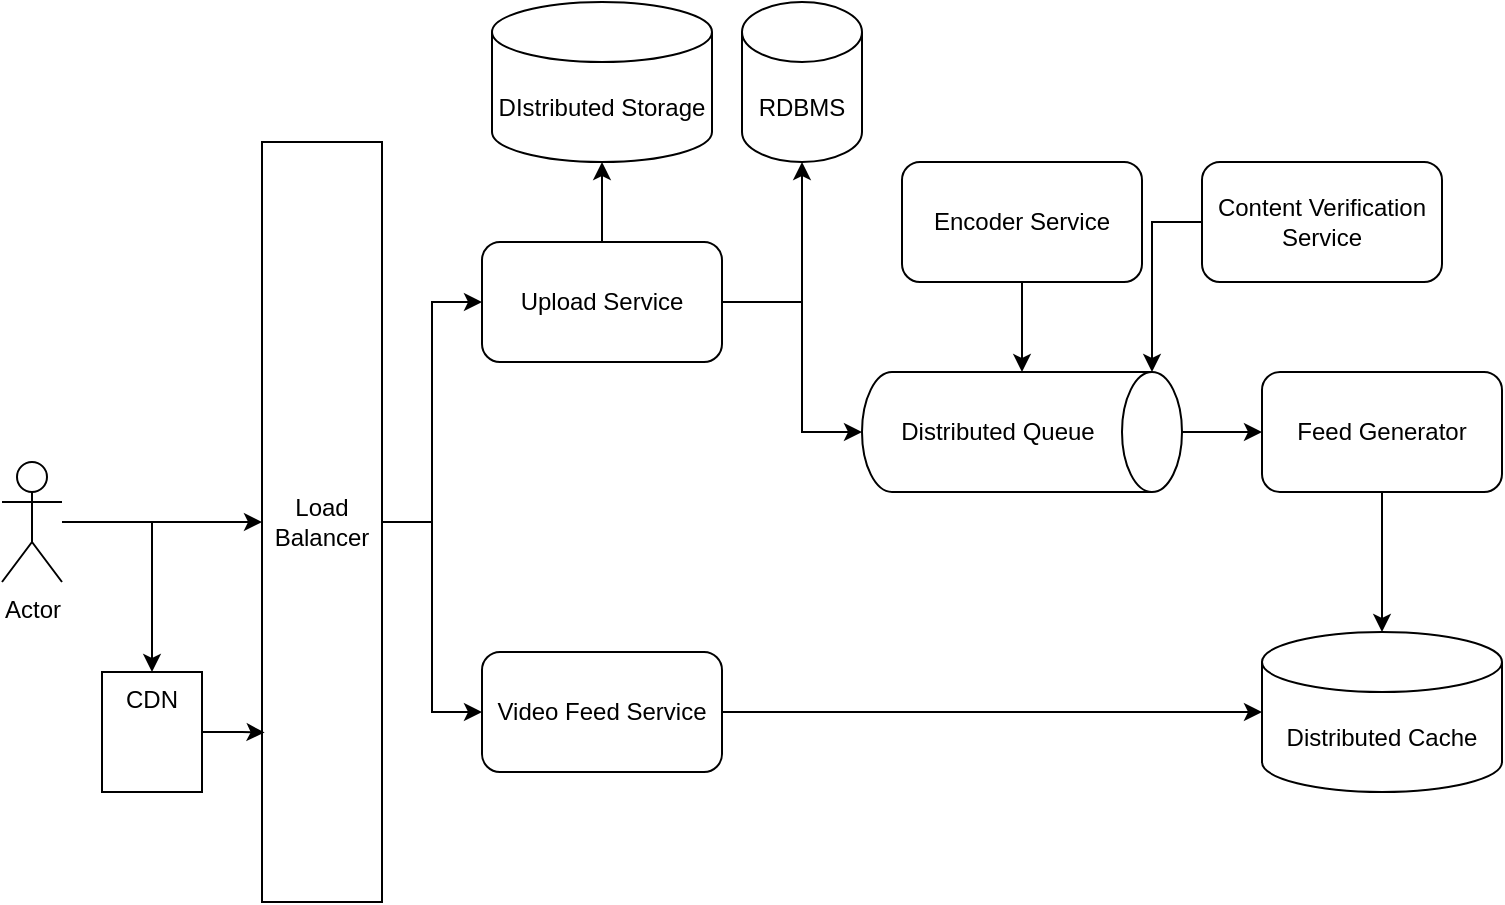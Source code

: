 <mxfile version="15.4.0" type="device" pages="2"><diagram id="C5RBs43oDa-KdzZeNtuy" name="Page-1"><mxGraphModel dx="1008" dy="482" grid="1" gridSize="10" guides="1" tooltips="1" connect="1" arrows="1" fold="1" page="1" pageScale="1" pageWidth="827" pageHeight="1169" math="0" shadow="0"><root><mxCell id="WIyWlLk6GJQsqaUBKTNV-0"/><mxCell id="WIyWlLk6GJQsqaUBKTNV-1" parent="WIyWlLk6GJQsqaUBKTNV-0"/><mxCell id="8y1-zMHEcenUUAzgXZFW-40" value="" style="edgeStyle=orthogonalEdgeStyle;rounded=0;orthogonalLoop=1;jettySize=auto;html=1;" edge="1" parent="WIyWlLk6GJQsqaUBKTNV-1" source="8y1-zMHEcenUUAzgXZFW-10" target="8y1-zMHEcenUUAzgXZFW-13"><mxGeometry relative="1" as="geometry"/></mxCell><mxCell id="8y1-zMHEcenUUAzgXZFW-42" value="" style="edgeStyle=orthogonalEdgeStyle;rounded=0;orthogonalLoop=1;jettySize=auto;html=1;" edge="1" parent="WIyWlLk6GJQsqaUBKTNV-1" source="8y1-zMHEcenUUAzgXZFW-10" target="8y1-zMHEcenUUAzgXZFW-41"><mxGeometry relative="1" as="geometry"/></mxCell><mxCell id="8y1-zMHEcenUUAzgXZFW-10" value="Actor" style="shape=umlActor;verticalLabelPosition=bottom;verticalAlign=top;html=1;outlineConnect=0;" vertex="1" parent="WIyWlLk6GJQsqaUBKTNV-1"><mxGeometry x="30" y="285" width="30" height="60" as="geometry"/></mxCell><mxCell id="8y1-zMHEcenUUAzgXZFW-15" style="edgeStyle=orthogonalEdgeStyle;rounded=0;orthogonalLoop=1;jettySize=auto;html=1;entryX=0;entryY=0.5;entryDx=0;entryDy=0;" edge="1" parent="WIyWlLk6GJQsqaUBKTNV-1" source="8y1-zMHEcenUUAzgXZFW-13" target="8y1-zMHEcenUUAzgXZFW-14"><mxGeometry relative="1" as="geometry"/></mxCell><mxCell id="8y1-zMHEcenUUAzgXZFW-24" style="edgeStyle=orthogonalEdgeStyle;rounded=0;orthogonalLoop=1;jettySize=auto;html=1;" edge="1" parent="WIyWlLk6GJQsqaUBKTNV-1" source="8y1-zMHEcenUUAzgXZFW-13" target="8y1-zMHEcenUUAzgXZFW-23"><mxGeometry relative="1" as="geometry"/></mxCell><mxCell id="8y1-zMHEcenUUAzgXZFW-13" value="Load Balancer" style="rounded=0;whiteSpace=wrap;html=1;direction=south;" vertex="1" parent="WIyWlLk6GJQsqaUBKTNV-1"><mxGeometry x="160" y="125" width="60" height="380" as="geometry"/></mxCell><mxCell id="8y1-zMHEcenUUAzgXZFW-17" value="" style="edgeStyle=orthogonalEdgeStyle;rounded=0;orthogonalLoop=1;jettySize=auto;html=1;" edge="1" parent="WIyWlLk6GJQsqaUBKTNV-1" source="8y1-zMHEcenUUAzgXZFW-14" target="8y1-zMHEcenUUAzgXZFW-16"><mxGeometry relative="1" as="geometry"><Array as="points"><mxPoint x="430" y="205"/></Array></mxGeometry></mxCell><mxCell id="8y1-zMHEcenUUAzgXZFW-20" value="" style="edgeStyle=orthogonalEdgeStyle;rounded=0;orthogonalLoop=1;jettySize=auto;html=1;" edge="1" parent="WIyWlLk6GJQsqaUBKTNV-1" source="8y1-zMHEcenUUAzgXZFW-14" target="8y1-zMHEcenUUAzgXZFW-18"><mxGeometry relative="1" as="geometry"/></mxCell><mxCell id="8y1-zMHEcenUUAzgXZFW-22" style="edgeStyle=orthogonalEdgeStyle;rounded=0;orthogonalLoop=1;jettySize=auto;html=1;entryX=0.5;entryY=1;entryDx=0;entryDy=0;entryPerimeter=0;" edge="1" parent="WIyWlLk6GJQsqaUBKTNV-1" source="8y1-zMHEcenUUAzgXZFW-14" target="8y1-zMHEcenUUAzgXZFW-21"><mxGeometry relative="1" as="geometry"><Array as="points"><mxPoint x="430" y="205"/><mxPoint x="430" y="270"/></Array></mxGeometry></mxCell><mxCell id="8y1-zMHEcenUUAzgXZFW-14" value="Upload Service" style="rounded=1;whiteSpace=wrap;html=1;" vertex="1" parent="WIyWlLk6GJQsqaUBKTNV-1"><mxGeometry x="270" y="175" width="120" height="60" as="geometry"/></mxCell><mxCell id="8y1-zMHEcenUUAzgXZFW-16" value="RDBMS" style="shape=cylinder3;whiteSpace=wrap;html=1;boundedLbl=1;backgroundOutline=1;size=15;" vertex="1" parent="WIyWlLk6GJQsqaUBKTNV-1"><mxGeometry x="400" y="55" width="60" height="80" as="geometry"/></mxCell><mxCell id="8y1-zMHEcenUUAzgXZFW-18" value="DIstributed Storage" style="shape=cylinder3;whiteSpace=wrap;html=1;boundedLbl=1;backgroundOutline=1;size=15;" vertex="1" parent="WIyWlLk6GJQsqaUBKTNV-1"><mxGeometry x="275" y="55" width="110" height="80" as="geometry"/></mxCell><mxCell id="8y1-zMHEcenUUAzgXZFW-27" value="" style="edgeStyle=orthogonalEdgeStyle;rounded=0;orthogonalLoop=1;jettySize=auto;html=1;" edge="1" parent="WIyWlLk6GJQsqaUBKTNV-1" source="8y1-zMHEcenUUAzgXZFW-21" target="8y1-zMHEcenUUAzgXZFW-26"><mxGeometry relative="1" as="geometry"/></mxCell><mxCell id="8y1-zMHEcenUUAzgXZFW-21" value="Distributed Queue" style="shape=cylinder3;whiteSpace=wrap;html=1;boundedLbl=1;backgroundOutline=1;size=15;direction=south;" vertex="1" parent="WIyWlLk6GJQsqaUBKTNV-1"><mxGeometry x="460" y="240" width="160" height="60" as="geometry"/></mxCell><mxCell id="8y1-zMHEcenUUAzgXZFW-30" style="edgeStyle=orthogonalEdgeStyle;rounded=0;orthogonalLoop=1;jettySize=auto;html=1;" edge="1" parent="WIyWlLk6GJQsqaUBKTNV-1" source="8y1-zMHEcenUUAzgXZFW-23" target="8y1-zMHEcenUUAzgXZFW-25"><mxGeometry relative="1" as="geometry"/></mxCell><mxCell id="8y1-zMHEcenUUAzgXZFW-23" value="Video Feed Service" style="rounded=1;whiteSpace=wrap;html=1;" vertex="1" parent="WIyWlLk6GJQsqaUBKTNV-1"><mxGeometry x="270" y="380" width="120" height="60" as="geometry"/></mxCell><mxCell id="8y1-zMHEcenUUAzgXZFW-25" value="Distributed Cache" style="shape=cylinder3;whiteSpace=wrap;html=1;boundedLbl=1;backgroundOutline=1;size=15;" vertex="1" parent="WIyWlLk6GJQsqaUBKTNV-1"><mxGeometry x="660" y="370" width="120" height="80" as="geometry"/></mxCell><mxCell id="8y1-zMHEcenUUAzgXZFW-29" style="edgeStyle=orthogonalEdgeStyle;rounded=0;orthogonalLoop=1;jettySize=auto;html=1;" edge="1" parent="WIyWlLk6GJQsqaUBKTNV-1" source="8y1-zMHEcenUUAzgXZFW-26" target="8y1-zMHEcenUUAzgXZFW-25"><mxGeometry relative="1" as="geometry"/></mxCell><mxCell id="8y1-zMHEcenUUAzgXZFW-26" value="Feed Generator&lt;br&gt;" style="rounded=1;whiteSpace=wrap;html=1;" vertex="1" parent="WIyWlLk6GJQsqaUBKTNV-1"><mxGeometry x="660" y="240" width="120" height="60" as="geometry"/></mxCell><mxCell id="8y1-zMHEcenUUAzgXZFW-35" value="" style="edgeStyle=orthogonalEdgeStyle;rounded=0;orthogonalLoop=1;jettySize=auto;html=1;" edge="1" parent="WIyWlLk6GJQsqaUBKTNV-1" source="8y1-zMHEcenUUAzgXZFW-31" target="8y1-zMHEcenUUAzgXZFW-21"><mxGeometry relative="1" as="geometry"/></mxCell><mxCell id="8y1-zMHEcenUUAzgXZFW-31" value="Encoder Service" style="rounded=1;whiteSpace=wrap;html=1;" vertex="1" parent="WIyWlLk6GJQsqaUBKTNV-1"><mxGeometry x="480" y="135" width="120" height="60" as="geometry"/></mxCell><mxCell id="8y1-zMHEcenUUAzgXZFW-37" style="edgeStyle=orthogonalEdgeStyle;rounded=0;orthogonalLoop=1;jettySize=auto;html=1;entryX=0;entryY=0;entryDx=0;entryDy=15;entryPerimeter=0;" edge="1" parent="WIyWlLk6GJQsqaUBKTNV-1" source="8y1-zMHEcenUUAzgXZFW-32" target="8y1-zMHEcenUUAzgXZFW-21"><mxGeometry relative="1" as="geometry"/></mxCell><mxCell id="8y1-zMHEcenUUAzgXZFW-32" value="Content Verification Service" style="rounded=1;whiteSpace=wrap;html=1;" vertex="1" parent="WIyWlLk6GJQsqaUBKTNV-1"><mxGeometry x="630" y="135" width="120" height="60" as="geometry"/></mxCell><mxCell id="8y1-zMHEcenUUAzgXZFW-47" style="edgeStyle=orthogonalEdgeStyle;rounded=0;orthogonalLoop=1;jettySize=auto;html=1;entryX=0.777;entryY=0.978;entryDx=0;entryDy=0;entryPerimeter=0;" edge="1" parent="WIyWlLk6GJQsqaUBKTNV-1" source="8y1-zMHEcenUUAzgXZFW-41" target="8y1-zMHEcenUUAzgXZFW-13"><mxGeometry relative="1" as="geometry"/></mxCell><mxCell id="8y1-zMHEcenUUAzgXZFW-41" value="CDN&lt;br&gt;" style="whiteSpace=wrap;html=1;verticalAlign=top;direction=south;" vertex="1" parent="WIyWlLk6GJQsqaUBKTNV-1"><mxGeometry x="80" y="390" width="50" height="60" as="geometry"/></mxCell></root></mxGraphModel></diagram><diagram id="wjAhT12Xw4jd9cNGQHTh" name="Page-2"><mxGraphModel dx="1008" dy="482" grid="1" gridSize="10" guides="1" tooltips="1" connect="1" arrows="1" fold="1" page="1" pageScale="1" pageWidth="850" pageHeight="1100" math="0" shadow="0"><root><mxCell id="_Rz2EQ412ZqDMuaqXueg-0"/><mxCell id="_Rz2EQ412ZqDMuaqXueg-1" parent="_Rz2EQ412ZqDMuaqXueg-0"/><mxCell id="_Rz2EQ412ZqDMuaqXueg-2" value="Video_Metadata" style="swimlane;fontStyle=0;childLayout=stackLayout;horizontal=1;startSize=26;fillColor=none;horizontalStack=0;resizeParent=1;resizeParentMax=0;resizeLast=0;collapsible=1;marginBottom=0;" vertex="1" parent="_Rz2EQ412ZqDMuaqXueg-1"><mxGeometry x="79" y="80" width="140" height="208" as="geometry"/></mxCell><mxCell id="_Rz2EQ412ZqDMuaqXueg-3" value="user_id varchar" style="text;strokeColor=none;fillColor=none;align=left;verticalAlign=top;spacingLeft=4;spacingRight=4;overflow=hidden;rotatable=0;points=[[0,0.5],[1,0.5]];portConstraint=eastwest;" vertex="1" parent="_Rz2EQ412ZqDMuaqXueg-2"><mxGeometry y="26" width="140" height="26" as="geometry"/></mxCell><mxCell id="_Rz2EQ412ZqDMuaqXueg-4" value="video_id varchar&#10;&#10;" style="text;strokeColor=none;fillColor=none;align=left;verticalAlign=top;spacingLeft=4;spacingRight=4;overflow=hidden;rotatable=0;points=[[0,0.5],[1,0.5]];portConstraint=eastwest;" vertex="1" parent="_Rz2EQ412ZqDMuaqXueg-2"><mxGeometry y="52" width="140" height="26" as="geometry"/></mxCell><mxCell id="_Rz2EQ412ZqDMuaqXueg-5" value="video_url varchar" style="text;strokeColor=none;fillColor=none;align=left;verticalAlign=top;spacingLeft=4;spacingRight=4;overflow=hidden;rotatable=0;points=[[0,0.5],[1,0.5]];portConstraint=eastwest;" vertex="1" parent="_Rz2EQ412ZqDMuaqXueg-2"><mxGeometry y="78" width="140" height="26" as="geometry"/></mxCell><mxCell id="_Rz2EQ412ZqDMuaqXueg-14" value="statua varchar" style="text;strokeColor=none;fillColor=none;align=left;verticalAlign=top;spacingLeft=4;spacingRight=4;overflow=hidden;rotatable=0;points=[[0,0.5],[1,0.5]];portConstraint=eastwest;" vertex="1" parent="_Rz2EQ412ZqDMuaqXueg-2"><mxGeometry y="104" width="140" height="26" as="geometry"/></mxCell><mxCell id="_Rz2EQ412ZqDMuaqXueg-15" value="description varchar" style="text;strokeColor=none;fillColor=none;align=left;verticalAlign=top;spacingLeft=4;spacingRight=4;overflow=hidden;rotatable=0;points=[[0,0.5],[1,0.5]];portConstraint=eastwest;" vertex="1" parent="_Rz2EQ412ZqDMuaqXueg-2"><mxGeometry y="130" width="140" height="26" as="geometry"/></mxCell><mxCell id="_Rz2EQ412ZqDMuaqXueg-16" value="video_category varchar&#10;&#10;" style="text;strokeColor=none;fillColor=none;align=left;verticalAlign=top;spacingLeft=4;spacingRight=4;overflow=hidden;rotatable=0;points=[[0,0.5],[1,0.5]];portConstraint=eastwest;" vertex="1" parent="_Rz2EQ412ZqDMuaqXueg-2"><mxGeometry y="156" width="140" height="26" as="geometry"/></mxCell><mxCell id="_Rz2EQ412ZqDMuaqXueg-17" value="likes number" style="text;strokeColor=none;fillColor=none;align=left;verticalAlign=top;spacingLeft=4;spacingRight=4;overflow=hidden;rotatable=0;points=[[0,0.5],[1,0.5]];portConstraint=eastwest;" vertex="1" parent="_Rz2EQ412ZqDMuaqXueg-2"><mxGeometry y="182" width="140" height="26" as="geometry"/></mxCell><mxCell id="_Rz2EQ412ZqDMuaqXueg-24" value="Video_Comment" style="swimlane;fontStyle=0;childLayout=stackLayout;horizontal=1;startSize=26;fillColor=none;horizontalStack=0;resizeParent=1;resizeParentMax=0;resizeLast=0;collapsible=1;marginBottom=0;" vertex="1" parent="_Rz2EQ412ZqDMuaqXueg-1"><mxGeometry x="320" y="80" width="140" height="104" as="geometry"/></mxCell><mxCell id="_Rz2EQ412ZqDMuaqXueg-25" value="video_id: varchar" style="text;strokeColor=none;fillColor=none;align=left;verticalAlign=top;spacingLeft=4;spacingRight=4;overflow=hidden;rotatable=0;points=[[0,0.5],[1,0.5]];portConstraint=eastwest;" vertex="1" parent="_Rz2EQ412ZqDMuaqXueg-24"><mxGeometry y="26" width="140" height="26" as="geometry"/></mxCell><mxCell id="_Rz2EQ412ZqDMuaqXueg-26" value="comment_id: varchar" style="text;strokeColor=none;fillColor=none;align=left;verticalAlign=top;spacingLeft=4;spacingRight=4;overflow=hidden;rotatable=0;points=[[0,0.5],[1,0.5]];portConstraint=eastwest;" vertex="1" parent="_Rz2EQ412ZqDMuaqXueg-24"><mxGeometry y="52" width="140" height="26" as="geometry"/></mxCell><mxCell id="_Rz2EQ412ZqDMuaqXueg-27" value="comment varchar" style="text;strokeColor=none;fillColor=none;align=left;verticalAlign=top;spacingLeft=4;spacingRight=4;overflow=hidden;rotatable=0;points=[[0,0.5],[1,0.5]];portConstraint=eastwest;" vertex="1" parent="_Rz2EQ412ZqDMuaqXueg-24"><mxGeometry y="78" width="140" height="26" as="geometry"/></mxCell></root></mxGraphModel></diagram></mxfile>
